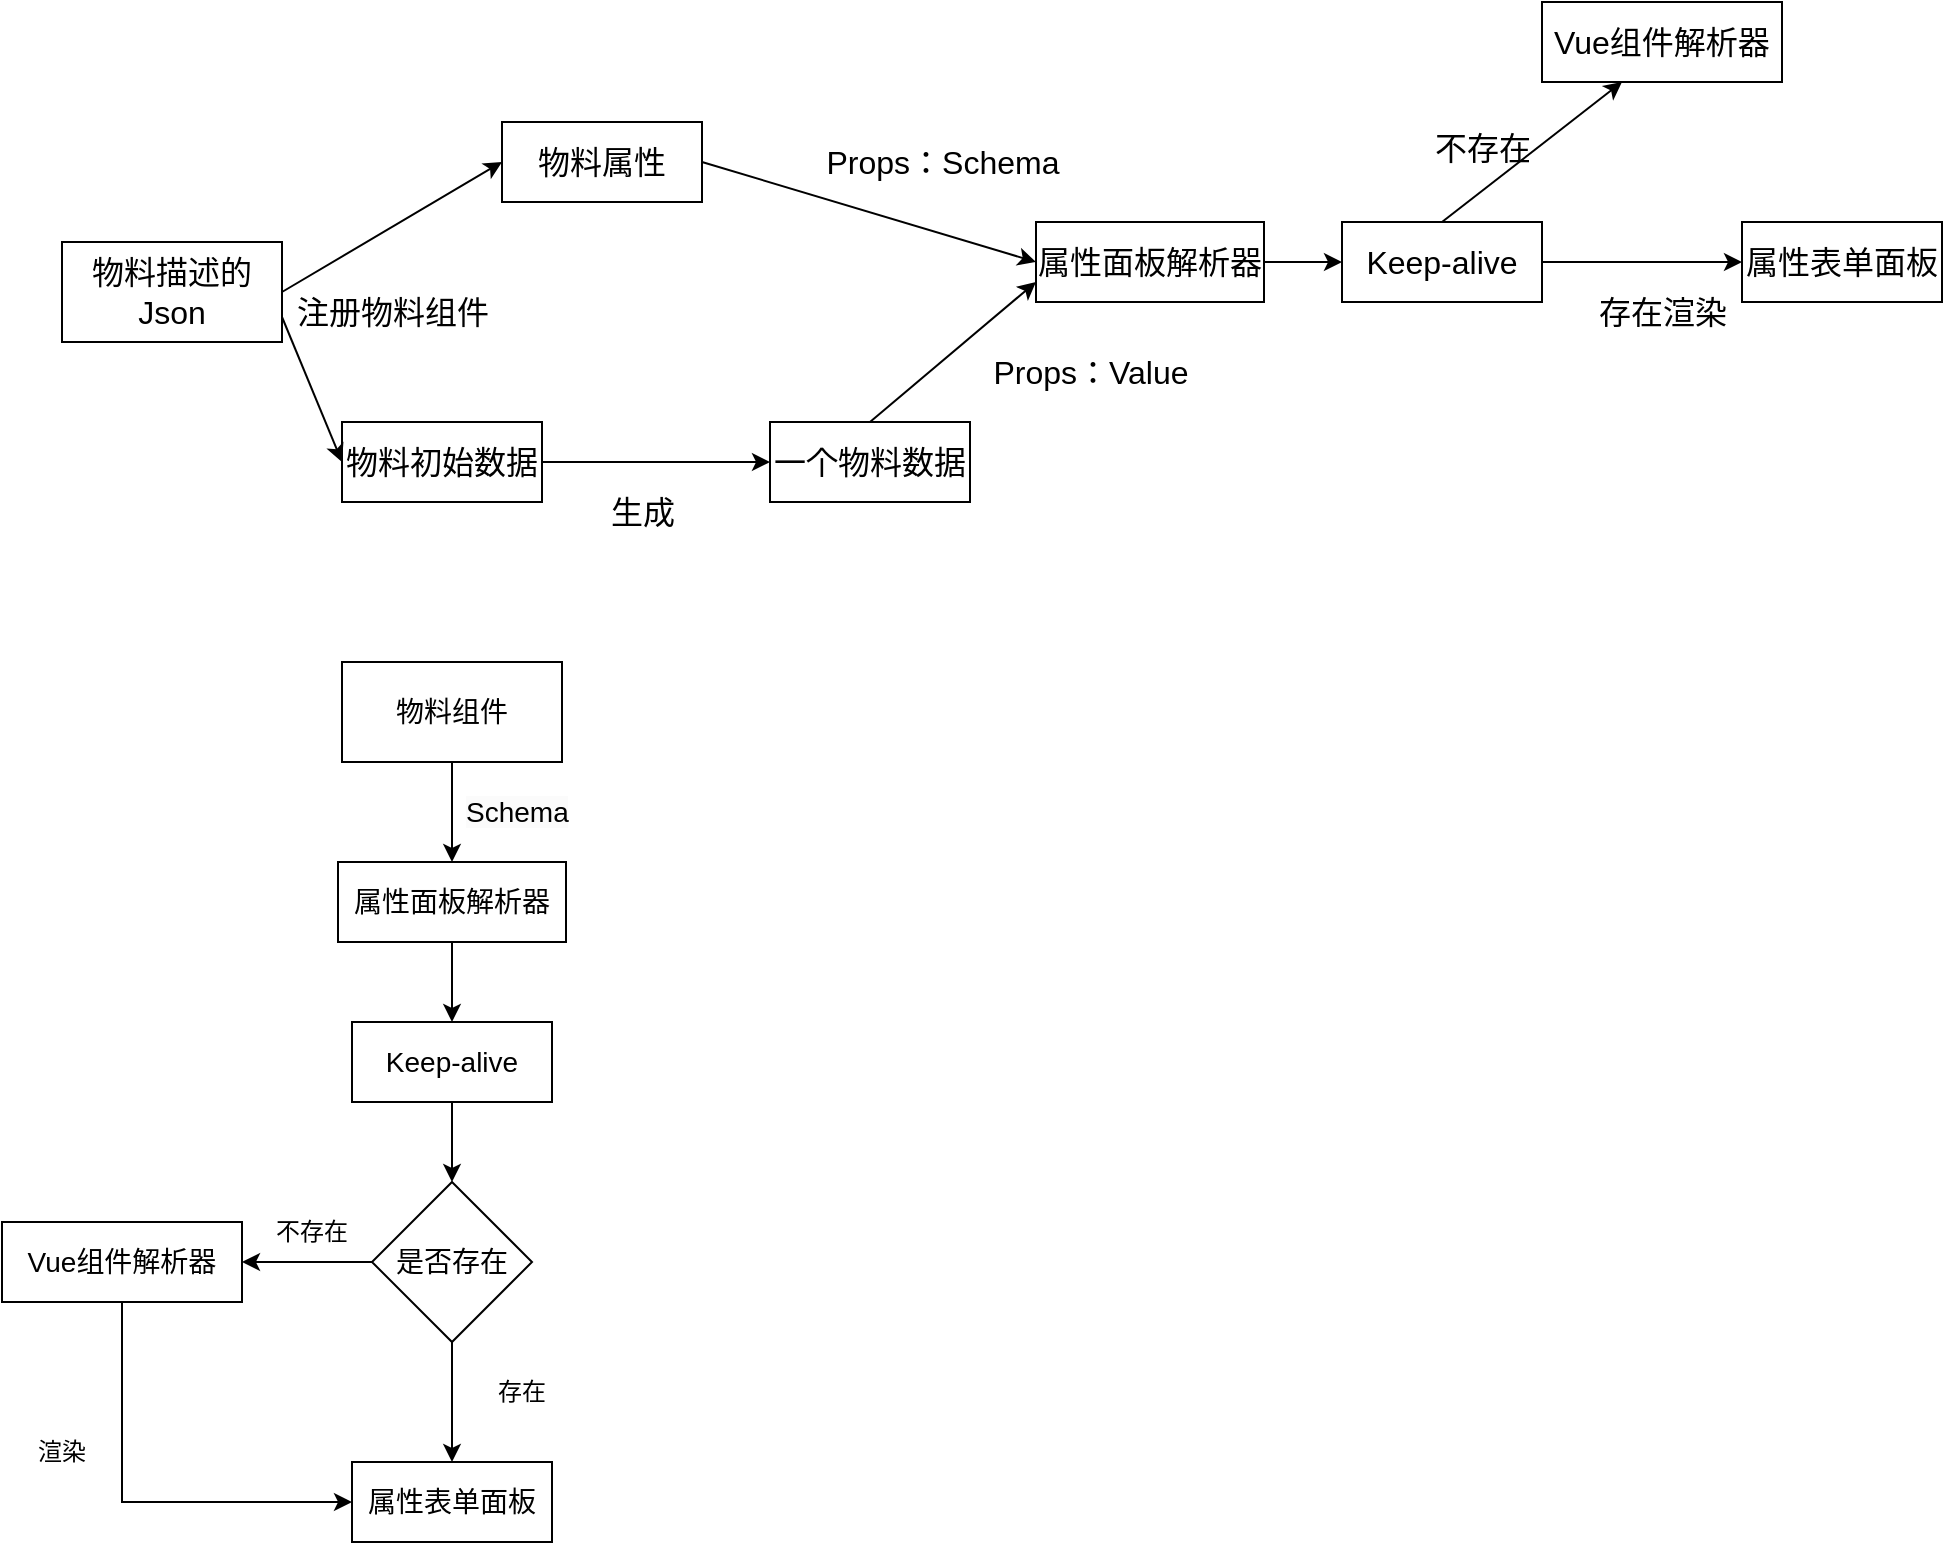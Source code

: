 <mxfile version="24.0.7" type="github">
  <diagram name="第 1 页" id="31_aY2b9oiJGZhxjjCR7">
    <mxGraphModel dx="1694" dy="551" grid="1" gridSize="10" guides="1" tooltips="1" connect="1" arrows="1" fold="1" page="1" pageScale="1" pageWidth="827" pageHeight="1169" math="0" shadow="0">
      <root>
        <mxCell id="0" />
        <mxCell id="1" parent="0" />
        <mxCell id="5ZsdtWM98wblcfqnr6au-1" value="物料描述的Json" style="rounded=0;whiteSpace=wrap;html=1;fontSize=16;" parent="1" vertex="1">
          <mxGeometry x="-40" y="210" width="110" height="50" as="geometry" />
        </mxCell>
        <mxCell id="5ZsdtWM98wblcfqnr6au-2" value="物料属性" style="rounded=0;whiteSpace=wrap;html=1;fontSize=16;" parent="1" vertex="1">
          <mxGeometry x="180" y="150" width="100" height="40" as="geometry" />
        </mxCell>
        <mxCell id="5ZsdtWM98wblcfqnr6au-3" value="" style="edgeStyle=orthogonalEdgeStyle;rounded=0;orthogonalLoop=1;jettySize=auto;html=1;exitX=1;exitY=0.5;exitDx=0;exitDy=0;fontSize=16;" parent="1" source="5ZsdtWM98wblcfqnr6au-4" target="5ZsdtWM98wblcfqnr6au-12" edge="1">
          <mxGeometry relative="1" as="geometry" />
        </mxCell>
        <mxCell id="5ZsdtWM98wblcfqnr6au-4" value="物料初始数据" style="rounded=0;whiteSpace=wrap;html=1;fontSize=16;" parent="1" vertex="1">
          <mxGeometry x="100" y="300" width="100" height="40" as="geometry" />
        </mxCell>
        <mxCell id="5ZsdtWM98wblcfqnr6au-5" value="属性面板解析器" style="rounded=0;whiteSpace=wrap;html=1;fontSize=16;" parent="1" vertex="1">
          <mxGeometry x="447" y="200" width="114" height="40" as="geometry" />
        </mxCell>
        <mxCell id="5ZsdtWM98wblcfqnr6au-6" value="属性表单面板" style="rounded=0;whiteSpace=wrap;html=1;fontSize=16;" parent="1" vertex="1">
          <mxGeometry x="800" y="200" width="100" height="40" as="geometry" />
        </mxCell>
        <mxCell id="5ZsdtWM98wblcfqnr6au-7" value="" style="endArrow=classic;html=1;rounded=0;exitX=1;exitY=0.5;exitDx=0;exitDy=0;entryX=0;entryY=0.5;entryDx=0;entryDy=0;fontSize=16;" parent="1" source="5ZsdtWM98wblcfqnr6au-1" target="5ZsdtWM98wblcfqnr6au-2" edge="1">
          <mxGeometry width="50" height="50" relative="1" as="geometry">
            <mxPoint x="290" y="320" as="sourcePoint" />
            <mxPoint x="340" y="270" as="targetPoint" />
          </mxGeometry>
        </mxCell>
        <mxCell id="5ZsdtWM98wblcfqnr6au-8" value="" style="endArrow=classic;html=1;rounded=0;exitX=1;exitY=0.75;exitDx=0;exitDy=0;entryX=0;entryY=0.5;entryDx=0;entryDy=0;fontSize=16;" parent="1" source="5ZsdtWM98wblcfqnr6au-1" target="5ZsdtWM98wblcfqnr6au-4" edge="1">
          <mxGeometry width="50" height="50" relative="1" as="geometry">
            <mxPoint x="80" y="240" as="sourcePoint" />
            <mxPoint x="190" y="160" as="targetPoint" />
          </mxGeometry>
        </mxCell>
        <mxCell id="5ZsdtWM98wblcfqnr6au-9" value="" style="endArrow=classic;html=1;rounded=0;exitX=1;exitY=0.5;exitDx=0;exitDy=0;entryX=0;entryY=0.5;entryDx=0;entryDy=0;fontSize=16;" parent="1" source="5ZsdtWM98wblcfqnr6au-2" target="5ZsdtWM98wblcfqnr6au-5" edge="1">
          <mxGeometry width="50" height="50" relative="1" as="geometry">
            <mxPoint x="80" y="240" as="sourcePoint" />
            <mxPoint x="190" y="160" as="targetPoint" />
          </mxGeometry>
        </mxCell>
        <mxCell id="5ZsdtWM98wblcfqnr6au-10" value="" style="endArrow=classic;html=1;rounded=0;exitX=0.5;exitY=0;exitDx=0;exitDy=0;entryX=0;entryY=0.75;entryDx=0;entryDy=0;fontSize=16;" parent="1" source="5ZsdtWM98wblcfqnr6au-12" target="5ZsdtWM98wblcfqnr6au-5" edge="1">
          <mxGeometry width="50" height="50" relative="1" as="geometry">
            <mxPoint x="410" y="320" as="sourcePoint" />
            <mxPoint x="456" y="230" as="targetPoint" />
            <Array as="points" />
          </mxGeometry>
        </mxCell>
        <mxCell id="5ZsdtWM98wblcfqnr6au-12" value="一个物料数据" style="rounded=0;whiteSpace=wrap;html=1;fontSize=16;" parent="1" vertex="1">
          <mxGeometry x="314" y="300" width="100" height="40" as="geometry" />
        </mxCell>
        <mxCell id="5ZsdtWM98wblcfqnr6au-13" value="注册物料组件" style="text;html=1;align=center;verticalAlign=middle;resizable=0;points=[];autosize=1;strokeColor=none;fillColor=none;fontSize=16;" parent="1" vertex="1">
          <mxGeometry x="65" y="230" width="120" height="30" as="geometry" />
        </mxCell>
        <mxCell id="5ZsdtWM98wblcfqnr6au-14" value="Props：Schema" style="text;html=1;align=center;verticalAlign=middle;resizable=0;points=[];autosize=1;strokeColor=none;fillColor=none;fontSize=16;" parent="1" vertex="1">
          <mxGeometry x="330" y="155" width="140" height="30" as="geometry" />
        </mxCell>
        <mxCell id="5ZsdtWM98wblcfqnr6au-15" value="Props：Value" style="text;html=1;align=center;verticalAlign=middle;resizable=0;points=[];autosize=1;strokeColor=none;fillColor=none;fontSize=16;" parent="1" vertex="1">
          <mxGeometry x="414" y="260" width="120" height="30" as="geometry" />
        </mxCell>
        <mxCell id="5ZsdtWM98wblcfqnr6au-16" value="存在渲染" style="text;html=1;align=center;verticalAlign=middle;resizable=0;points=[];autosize=1;strokeColor=none;fillColor=none;fontSize=16;" parent="1" vertex="1">
          <mxGeometry x="715" y="230" width="90" height="30" as="geometry" />
        </mxCell>
        <mxCell id="5ZsdtWM98wblcfqnr6au-17" value="生成" style="text;html=1;align=center;verticalAlign=middle;resizable=0;points=[];autosize=1;strokeColor=none;fillColor=none;fontSize=16;" parent="1" vertex="1">
          <mxGeometry x="220" y="330" width="60" height="30" as="geometry" />
        </mxCell>
        <mxCell id="Z8ZRP_7kTQRBCO53DbjH-1" value="Keep-alive" style="rounded=0;whiteSpace=wrap;html=1;fontSize=16;" vertex="1" parent="1">
          <mxGeometry x="600" y="200" width="100" height="40" as="geometry" />
        </mxCell>
        <mxCell id="Z8ZRP_7kTQRBCO53DbjH-2" value="Vue组件解析器" style="rounded=0;whiteSpace=wrap;html=1;fontSize=16;" vertex="1" parent="1">
          <mxGeometry x="700" y="90" width="120" height="40" as="geometry" />
        </mxCell>
        <mxCell id="Z8ZRP_7kTQRBCO53DbjH-3" value="" style="endArrow=classic;html=1;rounded=0;exitX=1;exitY=0.5;exitDx=0;exitDy=0;entryX=0;entryY=0.5;entryDx=0;entryDy=0;" edge="1" parent="1" source="5ZsdtWM98wblcfqnr6au-5" target="Z8ZRP_7kTQRBCO53DbjH-1">
          <mxGeometry width="50" height="50" relative="1" as="geometry">
            <mxPoint x="460" y="340" as="sourcePoint" />
            <mxPoint x="510" y="290" as="targetPoint" />
          </mxGeometry>
        </mxCell>
        <mxCell id="Z8ZRP_7kTQRBCO53DbjH-4" value="" style="endArrow=classic;html=1;rounded=0;exitX=0.5;exitY=0;exitDx=0;exitDy=0;" edge="1" parent="1" source="Z8ZRP_7kTQRBCO53DbjH-1">
          <mxGeometry width="50" height="50" relative="1" as="geometry">
            <mxPoint x="690" y="180" as="sourcePoint" />
            <mxPoint x="740" y="130" as="targetPoint" />
          </mxGeometry>
        </mxCell>
        <mxCell id="Z8ZRP_7kTQRBCO53DbjH-5" value="&lt;font style=&quot;font-size: 16px;&quot;&gt;不存在&lt;/font&gt;" style="text;html=1;align=center;verticalAlign=middle;resizable=0;points=[];autosize=1;strokeColor=none;fillColor=none;" vertex="1" parent="1">
          <mxGeometry x="635" y="148" width="70" height="30" as="geometry" />
        </mxCell>
        <mxCell id="Z8ZRP_7kTQRBCO53DbjH-6" value="" style="endArrow=classic;html=1;rounded=0;exitX=1;exitY=0.5;exitDx=0;exitDy=0;" edge="1" parent="1" source="Z8ZRP_7kTQRBCO53DbjH-1">
          <mxGeometry width="50" height="50" relative="1" as="geometry">
            <mxPoint x="750" y="270" as="sourcePoint" />
            <mxPoint x="800" y="220" as="targetPoint" />
          </mxGeometry>
        </mxCell>
        <mxCell id="Z8ZRP_7kTQRBCO53DbjH-12" style="edgeStyle=orthogonalEdgeStyle;rounded=0;orthogonalLoop=1;jettySize=auto;html=1;exitX=0.5;exitY=1;exitDx=0;exitDy=0;fontSize=14;" edge="1" parent="1" source="Z8ZRP_7kTQRBCO53DbjH-8" target="Z8ZRP_7kTQRBCO53DbjH-9">
          <mxGeometry relative="1" as="geometry" />
        </mxCell>
        <mxCell id="Z8ZRP_7kTQRBCO53DbjH-8" value="物料组件" style="rounded=0;whiteSpace=wrap;html=1;fontSize=14;" vertex="1" parent="1">
          <mxGeometry x="100" y="420" width="110" height="50" as="geometry" />
        </mxCell>
        <mxCell id="Z8ZRP_7kTQRBCO53DbjH-14" style="edgeStyle=orthogonalEdgeStyle;rounded=0;orthogonalLoop=1;jettySize=auto;html=1;exitX=0.5;exitY=1;exitDx=0;exitDy=0;fontSize=14;" edge="1" parent="1" source="Z8ZRP_7kTQRBCO53DbjH-9" target="Z8ZRP_7kTQRBCO53DbjH-10">
          <mxGeometry relative="1" as="geometry" />
        </mxCell>
        <mxCell id="Z8ZRP_7kTQRBCO53DbjH-9" value="属性面板解析器" style="rounded=0;whiteSpace=wrap;html=1;fontSize=14;" vertex="1" parent="1">
          <mxGeometry x="98" y="520" width="114" height="40" as="geometry" />
        </mxCell>
        <mxCell id="Z8ZRP_7kTQRBCO53DbjH-15" style="edgeStyle=orthogonalEdgeStyle;rounded=0;orthogonalLoop=1;jettySize=auto;html=1;exitX=0.5;exitY=1;exitDx=0;exitDy=0;fontSize=14;" edge="1" parent="1" source="Z8ZRP_7kTQRBCO53DbjH-10" target="Z8ZRP_7kTQRBCO53DbjH-11">
          <mxGeometry relative="1" as="geometry" />
        </mxCell>
        <mxCell id="Z8ZRP_7kTQRBCO53DbjH-10" value="Keep-alive" style="rounded=0;whiteSpace=wrap;html=1;fontSize=14;" vertex="1" parent="1">
          <mxGeometry x="105" y="600" width="100" height="40" as="geometry" />
        </mxCell>
        <mxCell id="Z8ZRP_7kTQRBCO53DbjH-18" style="edgeStyle=orthogonalEdgeStyle;rounded=0;orthogonalLoop=1;jettySize=auto;html=1;exitX=0;exitY=0.5;exitDx=0;exitDy=0;fontSize=14;" edge="1" parent="1" source="Z8ZRP_7kTQRBCO53DbjH-11" target="Z8ZRP_7kTQRBCO53DbjH-16">
          <mxGeometry relative="1" as="geometry" />
        </mxCell>
        <mxCell id="Z8ZRP_7kTQRBCO53DbjH-19" style="edgeStyle=orthogonalEdgeStyle;rounded=0;orthogonalLoop=1;jettySize=auto;html=1;exitX=0.5;exitY=1;exitDx=0;exitDy=0;fontSize=14;" edge="1" parent="1" source="Z8ZRP_7kTQRBCO53DbjH-11" target="Z8ZRP_7kTQRBCO53DbjH-17">
          <mxGeometry relative="1" as="geometry" />
        </mxCell>
        <mxCell id="Z8ZRP_7kTQRBCO53DbjH-11" value="是否存在" style="rhombus;whiteSpace=wrap;html=1;fontSize=14;" vertex="1" parent="1">
          <mxGeometry x="115" y="680" width="80" height="80" as="geometry" />
        </mxCell>
        <mxCell id="Z8ZRP_7kTQRBCO53DbjH-20" style="edgeStyle=orthogonalEdgeStyle;rounded=0;orthogonalLoop=1;jettySize=auto;html=1;exitX=0.5;exitY=1;exitDx=0;exitDy=0;entryX=0;entryY=0.5;entryDx=0;entryDy=0;fontSize=14;" edge="1" parent="1" source="Z8ZRP_7kTQRBCO53DbjH-16" target="Z8ZRP_7kTQRBCO53DbjH-17">
          <mxGeometry relative="1" as="geometry" />
        </mxCell>
        <mxCell id="Z8ZRP_7kTQRBCO53DbjH-16" value="Vue组件解析器" style="rounded=0;whiteSpace=wrap;html=1;fontSize=14;" vertex="1" parent="1">
          <mxGeometry x="-70" y="700" width="120" height="40" as="geometry" />
        </mxCell>
        <mxCell id="Z8ZRP_7kTQRBCO53DbjH-17" value="属性表单面板" style="rounded=0;whiteSpace=wrap;html=1;fontSize=14;" vertex="1" parent="1">
          <mxGeometry x="105" y="820" width="100" height="40" as="geometry" />
        </mxCell>
        <mxCell id="Z8ZRP_7kTQRBCO53DbjH-21" value="&lt;span style=&quot;color: rgb(0, 0, 0); font-family: Helvetica; font-size: 14px; font-style: normal; font-variant-ligatures: normal; font-variant-caps: normal; font-weight: 400; letter-spacing: normal; orphans: 2; text-align: center; text-indent: 0px; text-transform: none; widows: 2; word-spacing: 0px; -webkit-text-stroke-width: 0px; white-space: nowrap; background-color: rgb(251, 251, 251); text-decoration-thickness: initial; text-decoration-style: initial; text-decoration-color: initial; float: none; display: inline !important;&quot;&gt;Schema&lt;/span&gt;" style="text;whiteSpace=wrap;html=1;fontSize=14;" vertex="1" parent="1">
          <mxGeometry x="160" y="480" width="90" height="40" as="geometry" />
        </mxCell>
        <mxCell id="Z8ZRP_7kTQRBCO53DbjH-23" value="不存在" style="text;html=1;align=center;verticalAlign=middle;whiteSpace=wrap;rounded=0;" vertex="1" parent="1">
          <mxGeometry x="55" y="690" width="60" height="30" as="geometry" />
        </mxCell>
        <mxCell id="Z8ZRP_7kTQRBCO53DbjH-24" value="存在" style="text;html=1;align=center;verticalAlign=middle;whiteSpace=wrap;rounded=0;" vertex="1" parent="1">
          <mxGeometry x="160" y="770" width="60" height="30" as="geometry" />
        </mxCell>
        <mxCell id="Z8ZRP_7kTQRBCO53DbjH-25" value="渲染" style="text;html=1;align=center;verticalAlign=middle;whiteSpace=wrap;rounded=0;" vertex="1" parent="1">
          <mxGeometry x="-70" y="800" width="60" height="30" as="geometry" />
        </mxCell>
      </root>
    </mxGraphModel>
  </diagram>
</mxfile>
